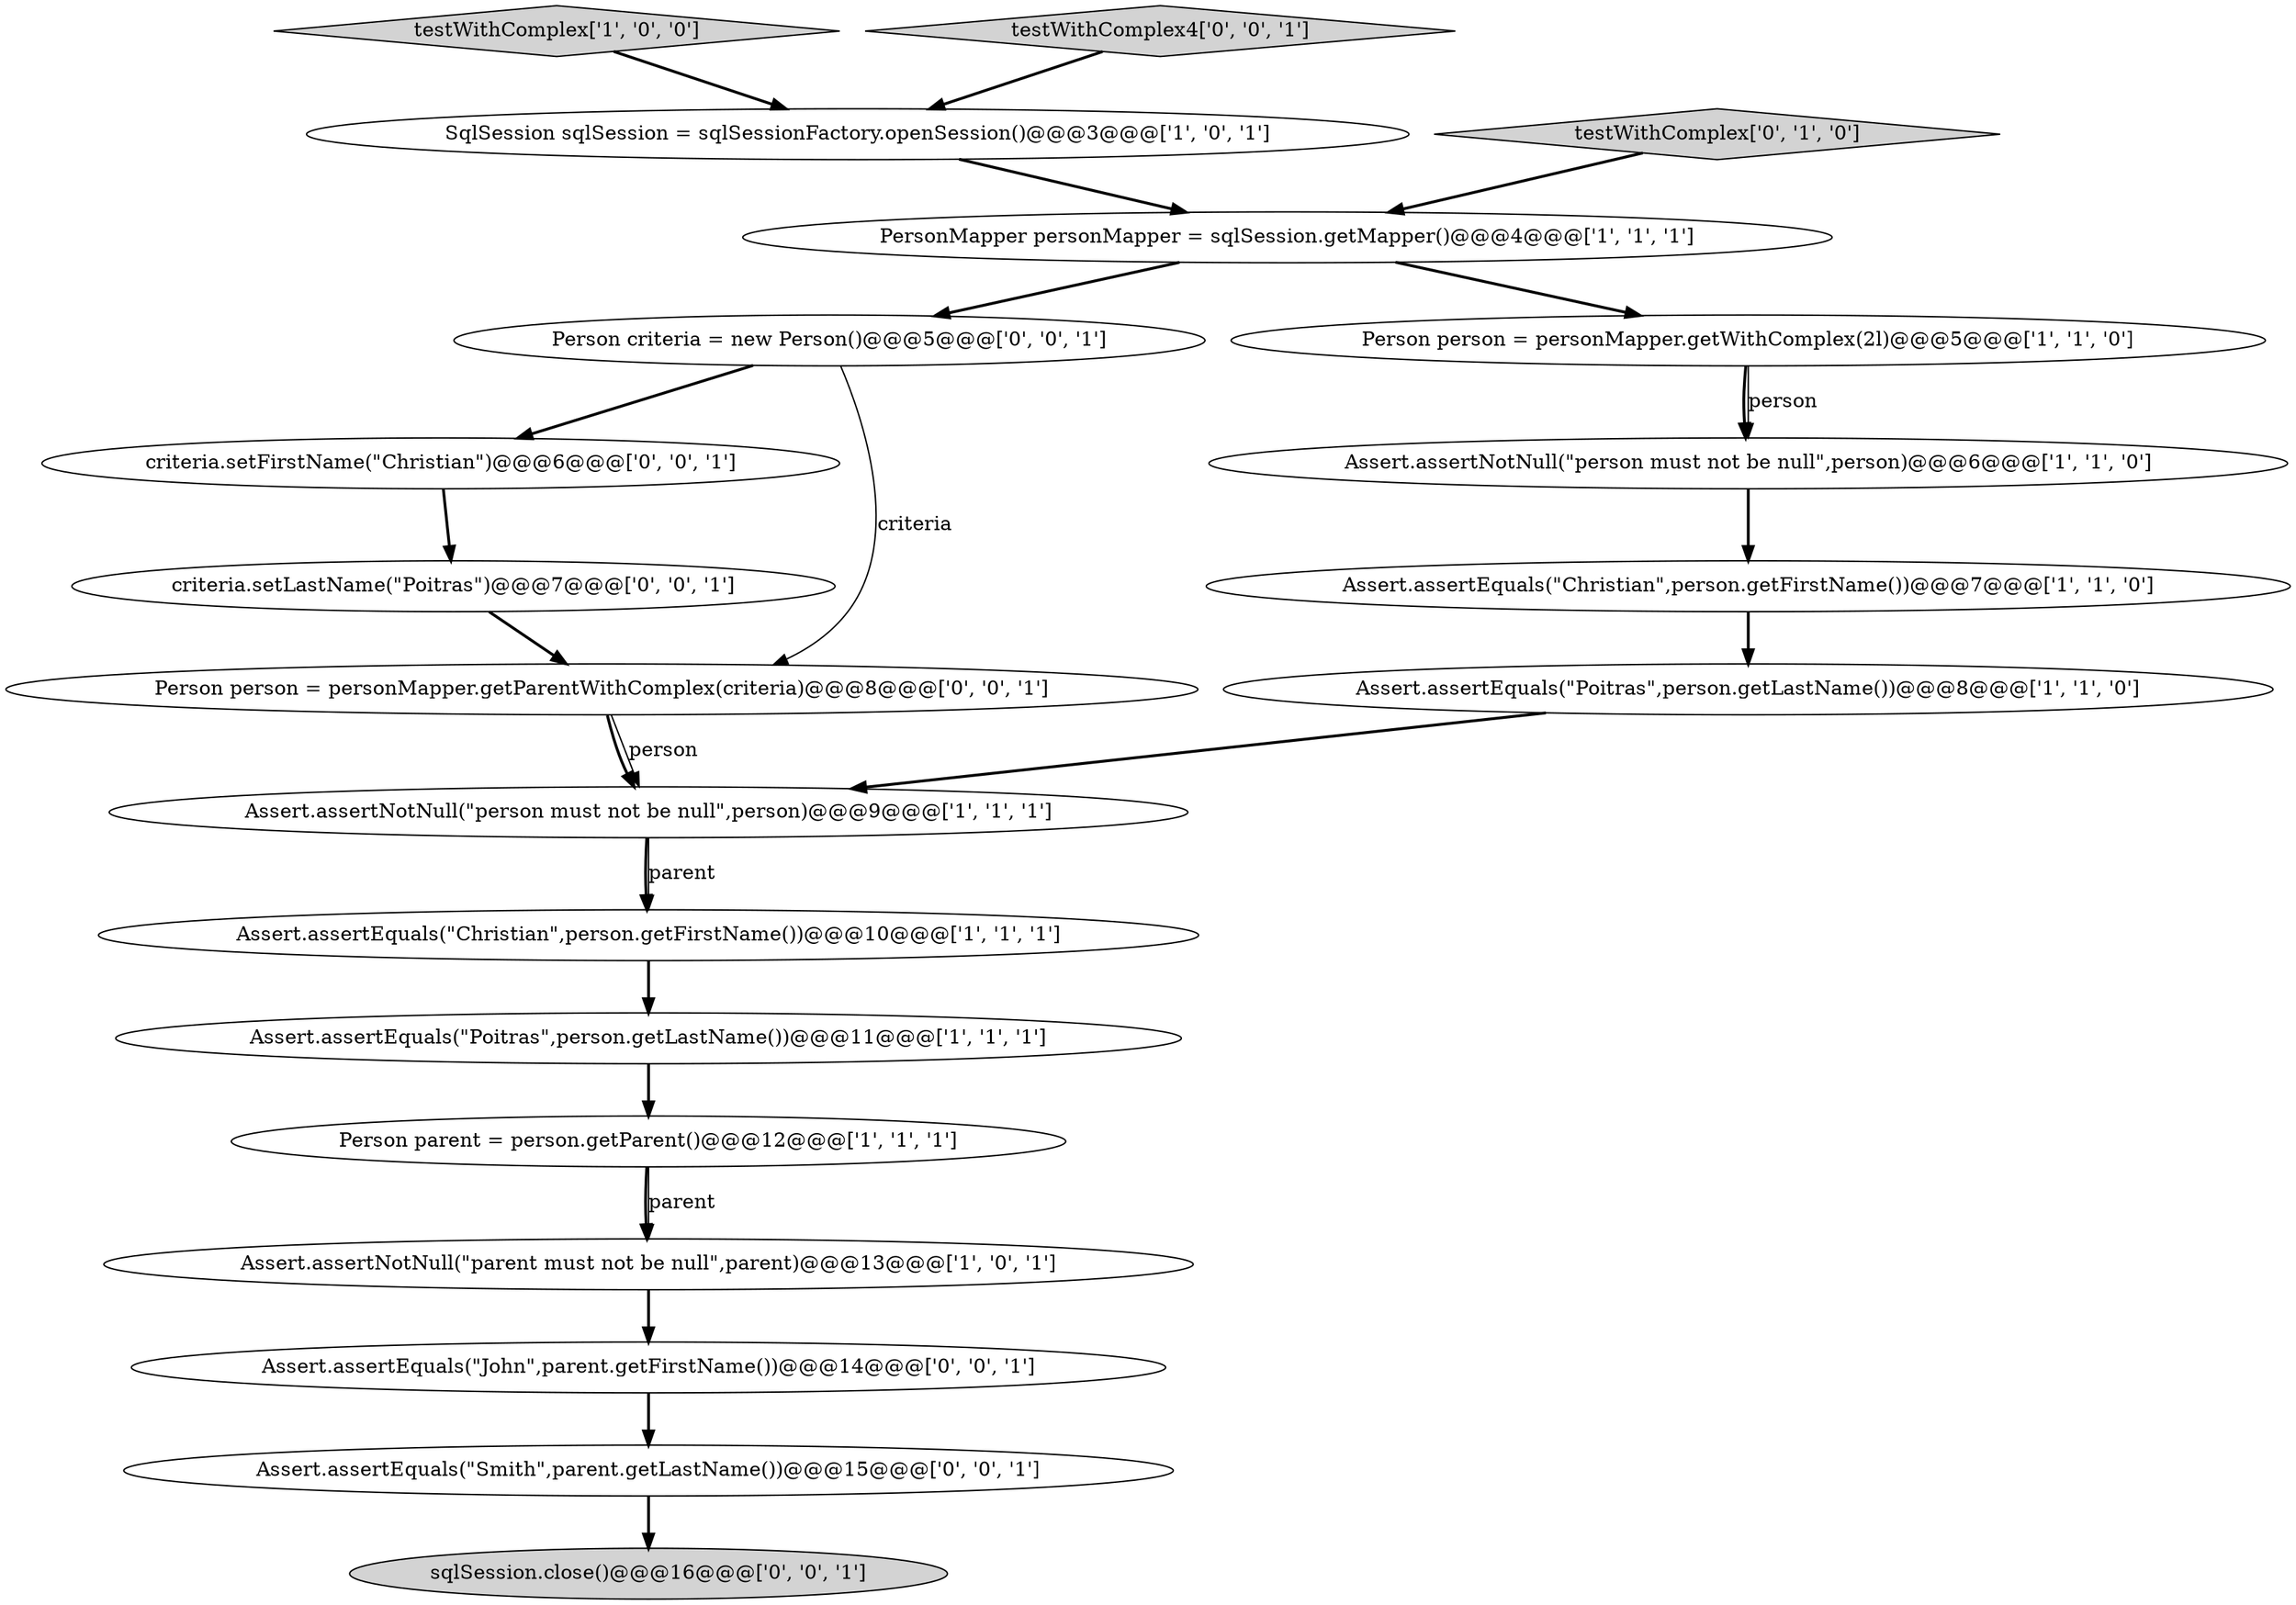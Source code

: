digraph {
19 [style = filled, label = "criteria.setFirstName(\"Christian\")@@@6@@@['0', '0', '1']", fillcolor = white, shape = ellipse image = "AAA0AAABBB3BBB"];
4 [style = filled, label = "PersonMapper personMapper = sqlSession.getMapper()@@@4@@@['1', '1', '1']", fillcolor = white, shape = ellipse image = "AAA0AAABBB1BBB"];
15 [style = filled, label = "Person person = personMapper.getParentWithComplex(criteria)@@@8@@@['0', '0', '1']", fillcolor = white, shape = ellipse image = "AAA0AAABBB3BBB"];
10 [style = filled, label = "Assert.assertNotNull(\"person must not be null\",person)@@@6@@@['1', '1', '0']", fillcolor = white, shape = ellipse image = "AAA0AAABBB1BBB"];
7 [style = filled, label = "SqlSession sqlSession = sqlSessionFactory.openSession()@@@3@@@['1', '0', '1']", fillcolor = white, shape = ellipse image = "AAA0AAABBB1BBB"];
6 [style = filled, label = "Assert.assertNotNull(\"person must not be null\",person)@@@9@@@['1', '1', '1']", fillcolor = white, shape = ellipse image = "AAA0AAABBB1BBB"];
18 [style = filled, label = "sqlSession.close()@@@16@@@['0', '0', '1']", fillcolor = lightgray, shape = ellipse image = "AAA0AAABBB3BBB"];
5 [style = filled, label = "Assert.assertEquals(\"Poitras\",person.getLastName())@@@8@@@['1', '1', '0']", fillcolor = white, shape = ellipse image = "AAA0AAABBB1BBB"];
14 [style = filled, label = "Person criteria = new Person()@@@5@@@['0', '0', '1']", fillcolor = white, shape = ellipse image = "AAA0AAABBB3BBB"];
11 [style = filled, label = "Assert.assertNotNull(\"parent must not be null\",parent)@@@13@@@['1', '0', '1']", fillcolor = white, shape = ellipse image = "AAA0AAABBB1BBB"];
13 [style = filled, label = "criteria.setLastName(\"Poitras\")@@@7@@@['0', '0', '1']", fillcolor = white, shape = ellipse image = "AAA0AAABBB3BBB"];
3 [style = filled, label = "testWithComplex['1', '0', '0']", fillcolor = lightgray, shape = diamond image = "AAA0AAABBB1BBB"];
8 [style = filled, label = "Assert.assertEquals(\"Christian\",person.getFirstName())@@@10@@@['1', '1', '1']", fillcolor = white, shape = ellipse image = "AAA0AAABBB1BBB"];
17 [style = filled, label = "Assert.assertEquals(\"Smith\",parent.getLastName())@@@15@@@['0', '0', '1']", fillcolor = white, shape = ellipse image = "AAA0AAABBB3BBB"];
12 [style = filled, label = "testWithComplex['0', '1', '0']", fillcolor = lightgray, shape = diamond image = "AAA0AAABBB2BBB"];
20 [style = filled, label = "testWithComplex4['0', '0', '1']", fillcolor = lightgray, shape = diamond image = "AAA0AAABBB3BBB"];
0 [style = filled, label = "Assert.assertEquals(\"Poitras\",person.getLastName())@@@11@@@['1', '1', '1']", fillcolor = white, shape = ellipse image = "AAA0AAABBB1BBB"];
2 [style = filled, label = "Assert.assertEquals(\"Christian\",person.getFirstName())@@@7@@@['1', '1', '0']", fillcolor = white, shape = ellipse image = "AAA0AAABBB1BBB"];
1 [style = filled, label = "Person person = personMapper.getWithComplex(2l)@@@5@@@['1', '1', '0']", fillcolor = white, shape = ellipse image = "AAA0AAABBB1BBB"];
9 [style = filled, label = "Person parent = person.getParent()@@@12@@@['1', '1', '1']", fillcolor = white, shape = ellipse image = "AAA0AAABBB1BBB"];
16 [style = filled, label = "Assert.assertEquals(\"John\",parent.getFirstName())@@@14@@@['0', '0', '1']", fillcolor = white, shape = ellipse image = "AAA0AAABBB3BBB"];
11->16 [style = bold, label=""];
0->9 [style = bold, label=""];
4->14 [style = bold, label=""];
9->11 [style = bold, label=""];
9->11 [style = solid, label="parent"];
14->19 [style = bold, label=""];
15->6 [style = bold, label=""];
7->4 [style = bold, label=""];
16->17 [style = bold, label=""];
8->0 [style = bold, label=""];
5->6 [style = bold, label=""];
19->13 [style = bold, label=""];
12->4 [style = bold, label=""];
3->7 [style = bold, label=""];
6->8 [style = bold, label=""];
10->2 [style = bold, label=""];
4->1 [style = bold, label=""];
13->15 [style = bold, label=""];
20->7 [style = bold, label=""];
1->10 [style = bold, label=""];
1->10 [style = solid, label="person"];
15->6 [style = solid, label="person"];
17->18 [style = bold, label=""];
6->8 [style = solid, label="parent"];
14->15 [style = solid, label="criteria"];
2->5 [style = bold, label=""];
}

